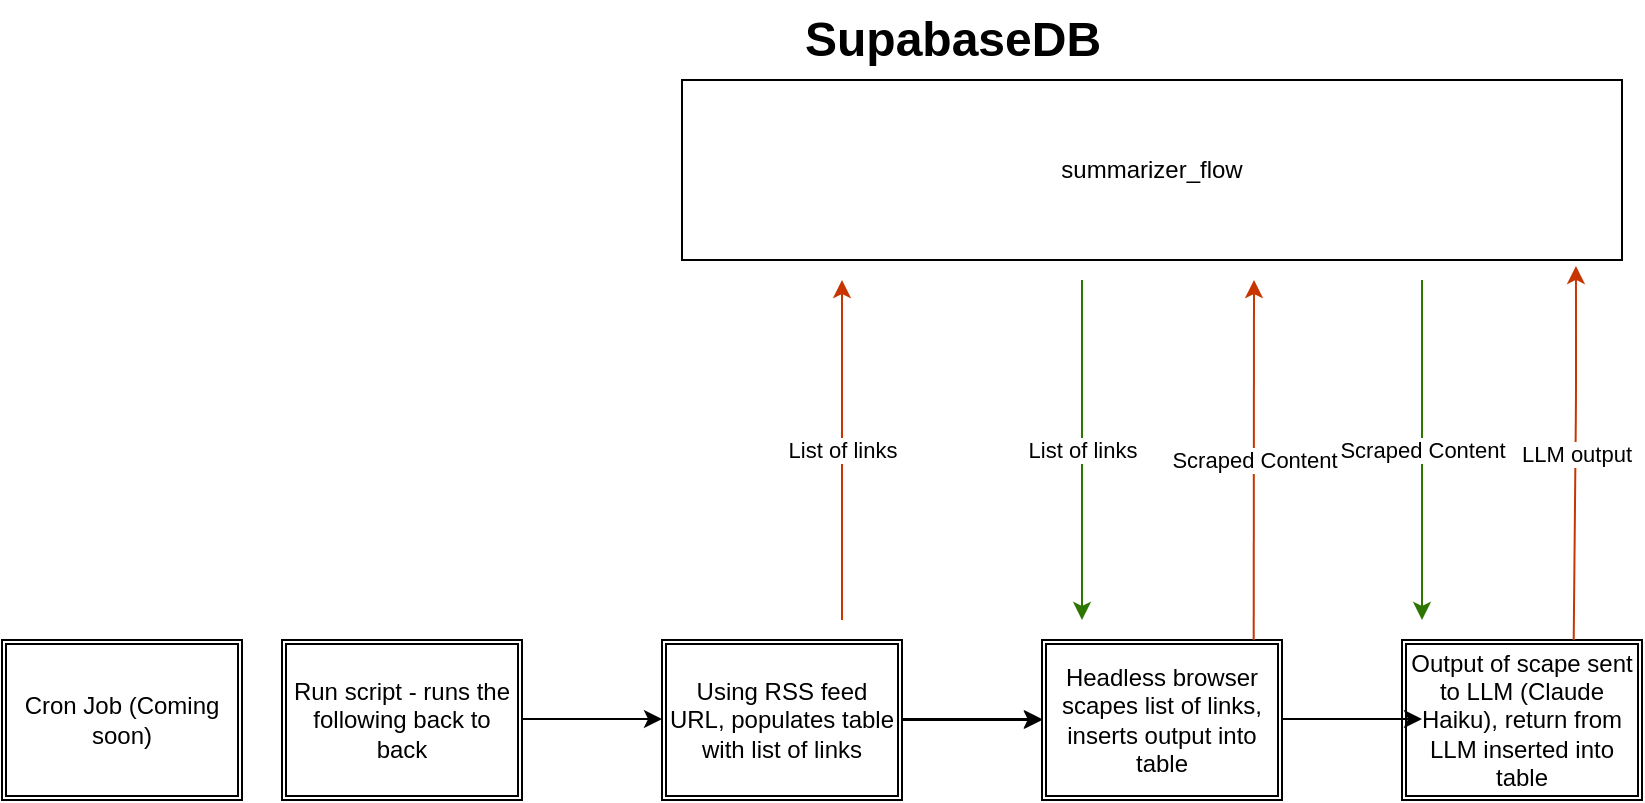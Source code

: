<mxfile>
    <diagram id="1utIF48bMIx-eq15YqAk" name="Page-1">
        <mxGraphModel dx="1789" dy="828" grid="1" gridSize="10" guides="1" tooltips="1" connect="1" arrows="1" fold="1" page="1" pageScale="1" pageWidth="850" pageHeight="1100" math="0" shadow="0">
            <root>
                <mxCell id="0"/>
                <mxCell id="1" parent="0"/>
                <mxCell id="3" value="SupabaseDB" style="text;strokeColor=none;fillColor=none;html=1;fontSize=24;fontStyle=1;verticalAlign=middle;align=center;" vertex="1" parent="1">
                    <mxGeometry x="205" y="110" width="100" height="40" as="geometry"/>
                </mxCell>
                <UserObject label="summarizer_flow" treeRoot="1" id="6">
                    <mxCell style="whiteSpace=wrap;html=1;align=center;treeFolding=1;treeMoving=1;newEdgeStyle={&quot;edgeStyle&quot;:&quot;elbowEdgeStyle&quot;,&quot;startArrow&quot;:&quot;none&quot;,&quot;endArrow&quot;:&quot;none&quot;};" vertex="1" parent="1">
                        <mxGeometry x="120" y="150" width="470" height="90" as="geometry"/>
                    </mxCell>
                </UserObject>
                <mxCell id="7" value="Cron Job (Coming soon)" style="shape=ext;double=1;rounded=0;whiteSpace=wrap;html=1;" vertex="1" parent="1">
                    <mxGeometry x="-220" y="430" width="120" height="80" as="geometry"/>
                </mxCell>
                <mxCell id="33" value="" style="edgeStyle=none;html=1;labelBackgroundColor=#66B2FF;labelBorderColor=#33FFFF;" edge="1" parent="1" source="10" target="11">
                    <mxGeometry relative="1" as="geometry"/>
                </mxCell>
                <mxCell id="10" value="Using RSS feed URL, populates table with list of links" style="shape=ext;double=1;rounded=0;whiteSpace=wrap;html=1;" vertex="1" parent="1">
                    <mxGeometry x="110" y="430" width="120" height="80" as="geometry"/>
                </mxCell>
                <mxCell id="11" value="Headless browser scapes list of links, inserts output into table" style="shape=ext;double=1;rounded=0;whiteSpace=wrap;html=1;" vertex="1" parent="1">
                    <mxGeometry x="300" y="430" width="120" height="80" as="geometry"/>
                </mxCell>
                <mxCell id="12" value="Output of scape sent to LLM (Claude Haiku), return from LLM inserted into table" style="shape=ext;double=1;rounded=0;whiteSpace=wrap;html=1;" vertex="1" parent="1">
                    <mxGeometry x="480" y="430" width="120" height="80" as="geometry"/>
                </mxCell>
                <mxCell id="15" value="" style="endArrow=classic;html=1;" edge="1" parent="1">
                    <mxGeometry width="50" height="50" relative="1" as="geometry">
                        <mxPoint x="230" y="469.5" as="sourcePoint"/>
                        <mxPoint x="300" y="469.5" as="targetPoint"/>
                    </mxGeometry>
                </mxCell>
                <mxCell id="16" value="" style="endArrow=classic;html=1;" edge="1" parent="1">
                    <mxGeometry width="50" height="50" relative="1" as="geometry">
                        <mxPoint x="420" y="469.5" as="sourcePoint"/>
                        <mxPoint x="490" y="469.5" as="targetPoint"/>
                    </mxGeometry>
                </mxCell>
                <mxCell id="19" value="" style="endArrow=classic;html=1;labelBorderColor=default;fillColor=#fa6800;strokeColor=#C73500;" edge="1" parent="1">
                    <mxGeometry relative="1" as="geometry">
                        <mxPoint x="200" y="420" as="sourcePoint"/>
                        <mxPoint x="200" y="250" as="targetPoint"/>
                    </mxGeometry>
                </mxCell>
                <mxCell id="20" value="List of links" style="edgeLabel;resizable=0;html=1;align=center;verticalAlign=middle;" connectable="0" vertex="1" parent="19">
                    <mxGeometry relative="1" as="geometry"/>
                </mxCell>
                <mxCell id="22" value="" style="endArrow=classic;html=1;fillColor=#60a917;strokeColor=#2D7600;" edge="1" parent="1">
                    <mxGeometry relative="1" as="geometry">
                        <mxPoint x="320" y="250" as="sourcePoint"/>
                        <mxPoint x="320" y="420" as="targetPoint"/>
                    </mxGeometry>
                </mxCell>
                <mxCell id="23" value="List of links" style="edgeLabel;resizable=0;html=1;align=center;verticalAlign=middle;" connectable="0" vertex="1" parent="22">
                    <mxGeometry relative="1" as="geometry"/>
                </mxCell>
                <mxCell id="25" value="" style="endArrow=classic;html=1;fillColor=#fa6800;strokeColor=#C73500;" edge="1" parent="1">
                    <mxGeometry relative="1" as="geometry">
                        <mxPoint x="405.85" y="430" as="sourcePoint"/>
                        <mxPoint x="406" y="250" as="targetPoint"/>
                    </mxGeometry>
                </mxCell>
                <mxCell id="26" value="Scraped Content" style="edgeLabel;resizable=0;html=1;align=center;verticalAlign=middle;" connectable="0" vertex="1" parent="25">
                    <mxGeometry relative="1" as="geometry"/>
                </mxCell>
                <mxCell id="28" value="" style="endArrow=classic;html=1;fillColor=#60a917;strokeColor=#2D7600;" edge="1" parent="1">
                    <mxGeometry relative="1" as="geometry">
                        <mxPoint x="490" y="250" as="sourcePoint"/>
                        <mxPoint x="490" y="420" as="targetPoint"/>
                    </mxGeometry>
                </mxCell>
                <mxCell id="29" value="Scraped Content" style="edgeLabel;resizable=0;html=1;align=center;verticalAlign=middle;" connectable="0" vertex="1" parent="28">
                    <mxGeometry relative="1" as="geometry"/>
                </mxCell>
                <mxCell id="30" value="" style="endArrow=classic;html=1;entryX=0.951;entryY=1.033;entryDx=0;entryDy=0;entryPerimeter=0;fillColor=#fa6800;strokeColor=#C73500;" edge="1" parent="1" target="6">
                    <mxGeometry relative="1" as="geometry">
                        <mxPoint x="565.85" y="430" as="sourcePoint"/>
                        <mxPoint x="560" y="250" as="targetPoint"/>
                        <Array as="points">
                            <mxPoint x="567" y="310"/>
                            <mxPoint x="567" y="270"/>
                        </Array>
                    </mxGeometry>
                </mxCell>
                <mxCell id="31" value="LLM output" style="edgeLabel;resizable=0;html=1;align=center;verticalAlign=middle;" connectable="0" vertex="1" parent="30">
                    <mxGeometry relative="1" as="geometry"/>
                </mxCell>
                <mxCell id="32" value="Run script - runs the following back to back" style="shape=ext;double=1;rounded=0;whiteSpace=wrap;html=1;" vertex="1" parent="1">
                    <mxGeometry x="-80" y="430" width="120" height="80" as="geometry"/>
                </mxCell>
                <mxCell id="34" value="" style="endArrow=classic;html=1;" edge="1" parent="1">
                    <mxGeometry width="50" height="50" relative="1" as="geometry">
                        <mxPoint x="40" y="469.5" as="sourcePoint"/>
                        <mxPoint x="110" y="469.5" as="targetPoint"/>
                    </mxGeometry>
                </mxCell>
            </root>
        </mxGraphModel>
    </diagram>
</mxfile>